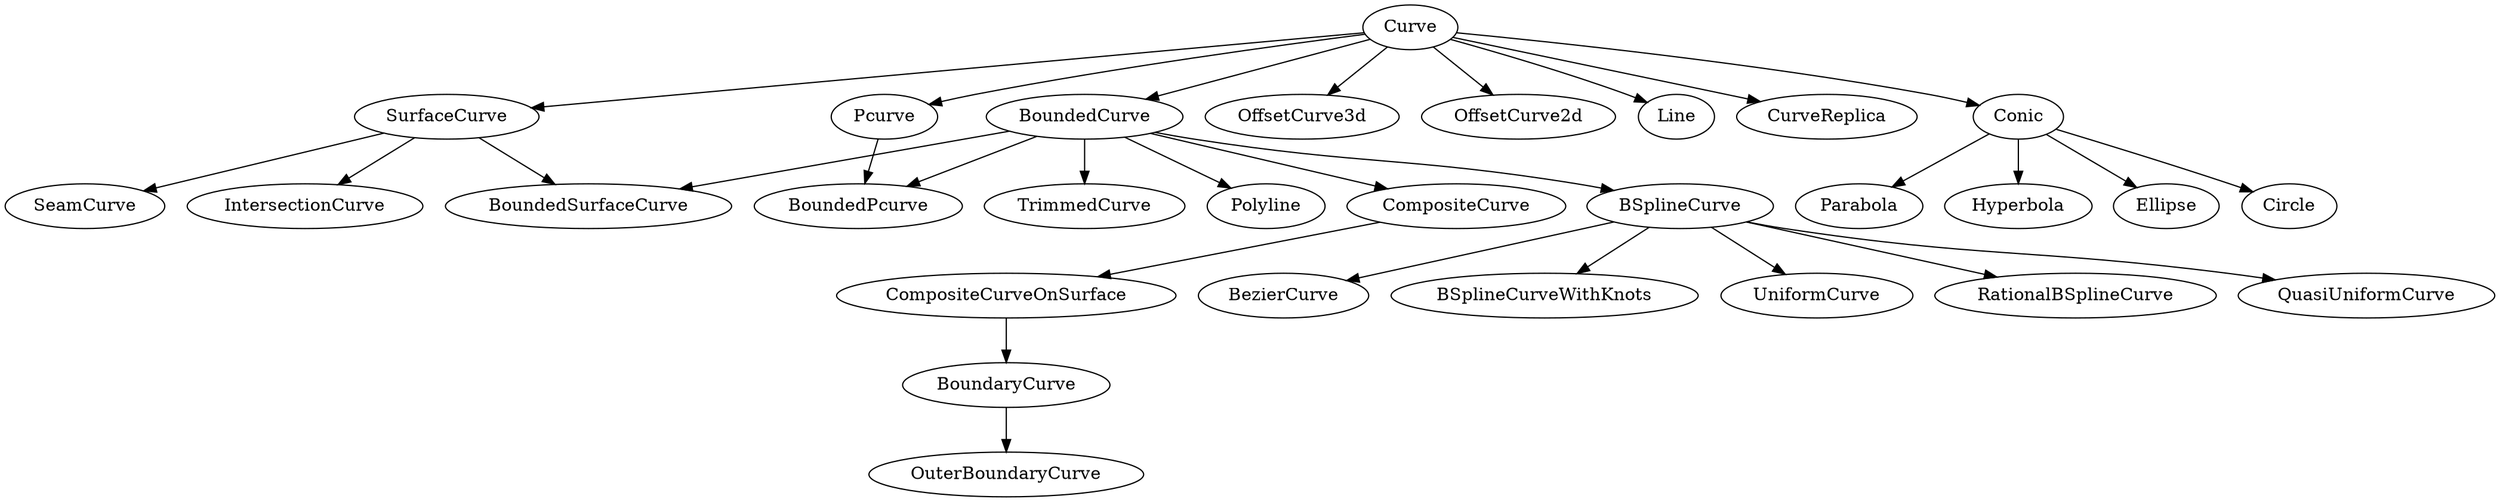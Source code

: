 digraph G {
  Curve -> {SurfaceCurve, Pcurve, OffsetCurve3d, OffsetCurve2d, Line, CurveReplica, Conic, BoundedCurve};
  SurfaceCurve -> {SeamCurve, IntersectionCurve, BoundedSurfaceCurve};
  Pcurve -> {BoundedPcurve};
  Conic -> {Parabola, Hyperbola, Ellipse, Circle};
  BoundedCurve -> {TrimmedCurve, Polyline, CompositeCurve, BoundedSurfaceCurve, BoundedPcurve, BSplineCurve};
  CompositeCurve -> {CompositeCurveOnSurface};
  CompositeCurveOnSurface -> {BoundaryCurve};
  BoundaryCurve -> {OuterBoundaryCurve};
  BSplineCurve -> {UniformCurve, RationalBSplineCurve, QuasiUniformCurve, BezierCurve, BSplineCurveWithKnots};
}
